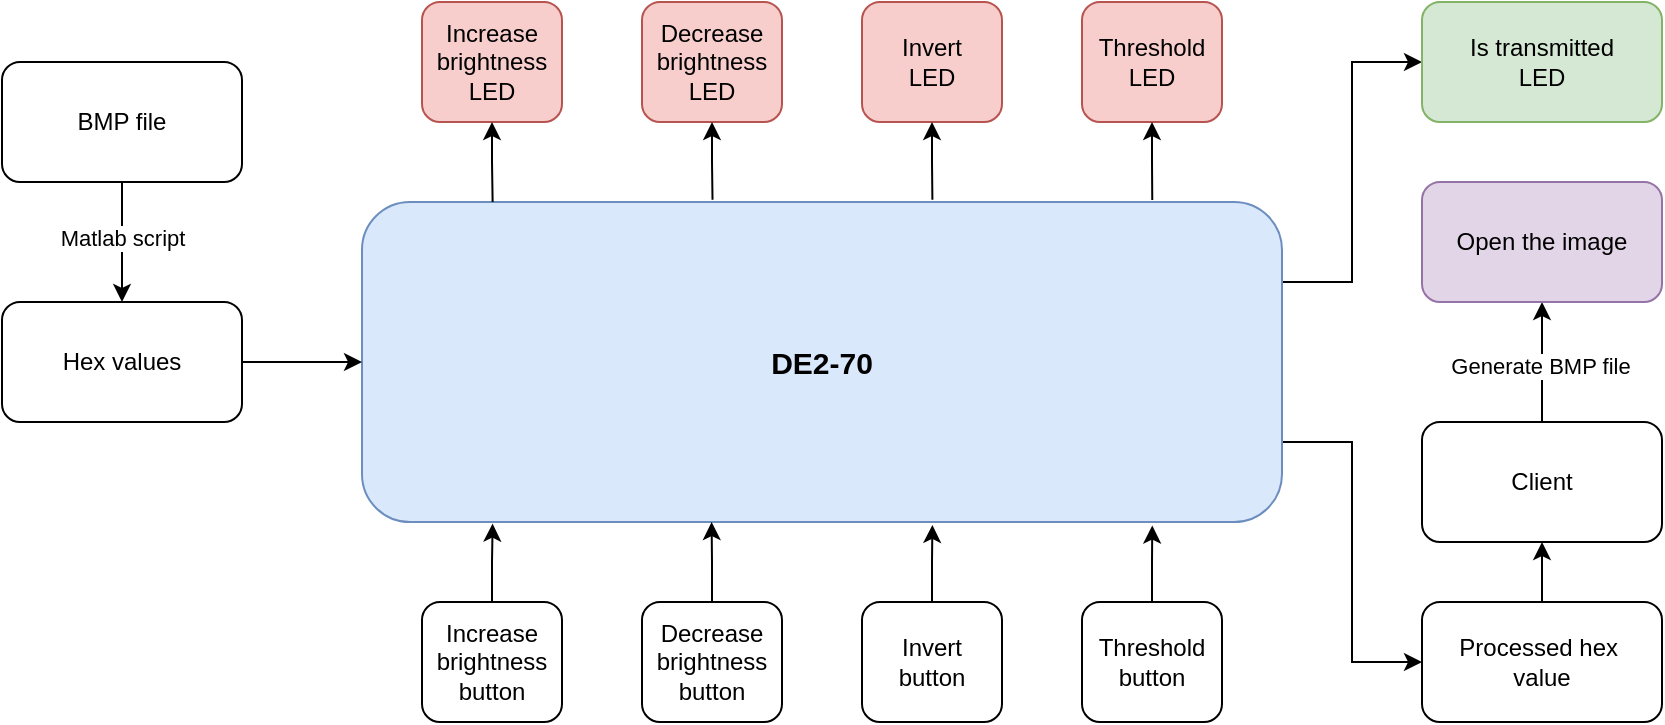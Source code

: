 <mxfile version="24.4.4" type="github">
  <diagram name="Page-1" id="Q5-XCbyxNqVeQDABKHqj">
    <mxGraphModel dx="959" dy="494" grid="1" gridSize="10" guides="1" tooltips="1" connect="1" arrows="1" fold="1" page="1" pageScale="1" pageWidth="850" pageHeight="1100" math="0" shadow="0">
      <root>
        <mxCell id="0" />
        <mxCell id="1" parent="0" />
        <mxCell id="nZX18deOuYAMsA4xDCGx-36" style="edgeStyle=orthogonalEdgeStyle;rounded=0;orthogonalLoop=1;jettySize=auto;html=1;entryX=0;entryY=0.5;entryDx=0;entryDy=0;" edge="1" parent="1" source="nZX18deOuYAMsA4xDCGx-1" target="nZX18deOuYAMsA4xDCGx-34">
          <mxGeometry relative="1" as="geometry">
            <Array as="points">
              <mxPoint x="855" y="300" />
              <mxPoint x="855" y="190" />
            </Array>
          </mxGeometry>
        </mxCell>
        <mxCell id="nZX18deOuYAMsA4xDCGx-37" style="edgeStyle=orthogonalEdgeStyle;rounded=0;orthogonalLoop=1;jettySize=auto;html=1;entryX=0;entryY=0.5;entryDx=0;entryDy=0;" edge="1" parent="1" source="nZX18deOuYAMsA4xDCGx-1" target="nZX18deOuYAMsA4xDCGx-25">
          <mxGeometry relative="1" as="geometry">
            <Array as="points">
              <mxPoint x="855" y="380" />
              <mxPoint x="855" y="490" />
            </Array>
          </mxGeometry>
        </mxCell>
        <mxCell id="nZX18deOuYAMsA4xDCGx-1" value="&lt;b&gt;&lt;font style=&quot;font-size: 15px;&quot;&gt;DE2-70&lt;/font&gt;&lt;/b&gt;" style="rounded=1;whiteSpace=wrap;html=1;fillColor=#dae8fc;strokeColor=#6c8ebf;" vertex="1" parent="1">
          <mxGeometry x="360" y="260" width="460" height="160" as="geometry" />
        </mxCell>
        <mxCell id="nZX18deOuYAMsA4xDCGx-5" value="" style="edgeStyle=orthogonalEdgeStyle;rounded=0;orthogonalLoop=1;jettySize=auto;html=1;" edge="1" parent="1" source="nZX18deOuYAMsA4xDCGx-2" target="nZX18deOuYAMsA4xDCGx-1">
          <mxGeometry relative="1" as="geometry" />
        </mxCell>
        <mxCell id="nZX18deOuYAMsA4xDCGx-2" value="Hex values" style="rounded=1;whiteSpace=wrap;html=1;" vertex="1" parent="1">
          <mxGeometry x="180" y="310" width="120" height="60" as="geometry" />
        </mxCell>
        <mxCell id="nZX18deOuYAMsA4xDCGx-4" value="" style="edgeStyle=orthogonalEdgeStyle;rounded=0;orthogonalLoop=1;jettySize=auto;html=1;" edge="1" parent="1" source="nZX18deOuYAMsA4xDCGx-3" target="nZX18deOuYAMsA4xDCGx-2">
          <mxGeometry relative="1" as="geometry" />
        </mxCell>
        <mxCell id="nZX18deOuYAMsA4xDCGx-33" value="Matlab script" style="edgeLabel;html=1;align=center;verticalAlign=middle;resizable=0;points=[];" vertex="1" connectable="0" parent="nZX18deOuYAMsA4xDCGx-4">
          <mxGeometry x="-0.076" relative="1" as="geometry">
            <mxPoint as="offset" />
          </mxGeometry>
        </mxCell>
        <mxCell id="nZX18deOuYAMsA4xDCGx-3" value="BMP file" style="rounded=1;whiteSpace=wrap;html=1;" vertex="1" parent="1">
          <mxGeometry x="180" y="190" width="120" height="60" as="geometry" />
        </mxCell>
        <mxCell id="nZX18deOuYAMsA4xDCGx-7" value="&lt;div&gt;Increase&lt;/div&gt;&lt;div&gt;brightness&lt;/div&gt;&lt;div&gt;button&lt;br&gt;&lt;/div&gt;" style="rounded=1;whiteSpace=wrap;html=1;" vertex="1" parent="1">
          <mxGeometry x="390" y="460" width="70" height="60" as="geometry" />
        </mxCell>
        <mxCell id="nZX18deOuYAMsA4xDCGx-8" value="&lt;div&gt;Decrease&lt;br&gt;&lt;/div&gt;&lt;div&gt;brightness&lt;/div&gt;&lt;div&gt;button&lt;br&gt;&lt;/div&gt;" style="rounded=1;whiteSpace=wrap;html=1;" vertex="1" parent="1">
          <mxGeometry x="500" y="460" width="70" height="60" as="geometry" />
        </mxCell>
        <mxCell id="nZX18deOuYAMsA4xDCGx-9" value="&lt;div&gt;Invert&lt;/div&gt;&lt;div&gt;button&lt;br&gt;&lt;/div&gt;" style="rounded=1;whiteSpace=wrap;html=1;" vertex="1" parent="1">
          <mxGeometry x="610" y="460" width="70" height="60" as="geometry" />
        </mxCell>
        <mxCell id="nZX18deOuYAMsA4xDCGx-10" value="&lt;div&gt;Threshold&lt;/div&gt;&lt;div&gt;button&lt;br&gt;&lt;/div&gt;" style="rounded=1;whiteSpace=wrap;html=1;" vertex="1" parent="1">
          <mxGeometry x="720" y="460" width="70" height="60" as="geometry" />
        </mxCell>
        <mxCell id="nZX18deOuYAMsA4xDCGx-13" style="edgeStyle=orthogonalEdgeStyle;rounded=0;orthogonalLoop=1;jettySize=auto;html=1;entryX=0.142;entryY=1.005;entryDx=0;entryDy=0;entryPerimeter=0;" edge="1" parent="1" source="nZX18deOuYAMsA4xDCGx-7" target="nZX18deOuYAMsA4xDCGx-1">
          <mxGeometry relative="1" as="geometry" />
        </mxCell>
        <mxCell id="nZX18deOuYAMsA4xDCGx-14" style="edgeStyle=orthogonalEdgeStyle;rounded=0;orthogonalLoop=1;jettySize=auto;html=1;entryX=0.38;entryY=1;entryDx=0;entryDy=0;entryPerimeter=0;" edge="1" parent="1" source="nZX18deOuYAMsA4xDCGx-8" target="nZX18deOuYAMsA4xDCGx-1">
          <mxGeometry relative="1" as="geometry" />
        </mxCell>
        <mxCell id="nZX18deOuYAMsA4xDCGx-15" style="edgeStyle=orthogonalEdgeStyle;rounded=0;orthogonalLoop=1;jettySize=auto;html=1;entryX=0.62;entryY=1.009;entryDx=0;entryDy=0;entryPerimeter=0;" edge="1" parent="1" source="nZX18deOuYAMsA4xDCGx-9" target="nZX18deOuYAMsA4xDCGx-1">
          <mxGeometry relative="1" as="geometry" />
        </mxCell>
        <mxCell id="nZX18deOuYAMsA4xDCGx-16" style="edgeStyle=orthogonalEdgeStyle;rounded=0;orthogonalLoop=1;jettySize=auto;html=1;entryX=0.859;entryY=1.011;entryDx=0;entryDy=0;entryPerimeter=0;" edge="1" parent="1" source="nZX18deOuYAMsA4xDCGx-10" target="nZX18deOuYAMsA4xDCGx-1">
          <mxGeometry relative="1" as="geometry" />
        </mxCell>
        <mxCell id="nZX18deOuYAMsA4xDCGx-17" value="&lt;div&gt;Increase&lt;/div&gt;&lt;div&gt;brightness&lt;/div&gt;&lt;div&gt;LED&lt;br&gt;&lt;/div&gt;" style="rounded=1;whiteSpace=wrap;html=1;fillColor=#f8cecc;strokeColor=#b85450;" vertex="1" parent="1">
          <mxGeometry x="390" y="160" width="70" height="60" as="geometry" />
        </mxCell>
        <mxCell id="nZX18deOuYAMsA4xDCGx-18" value="&lt;div&gt;Decrease&lt;/div&gt;&lt;div&gt;brightness&lt;br&gt;&lt;/div&gt;&lt;div&gt;LED&lt;br&gt;&lt;/div&gt;" style="rounded=1;whiteSpace=wrap;html=1;fillColor=#f8cecc;strokeColor=#b85450;" vertex="1" parent="1">
          <mxGeometry x="500" y="160" width="70" height="60" as="geometry" />
        </mxCell>
        <mxCell id="nZX18deOuYAMsA4xDCGx-19" value="&lt;div&gt;Invert&lt;br&gt;&lt;/div&gt;&lt;div&gt;LED&lt;br&gt;&lt;/div&gt;" style="rounded=1;whiteSpace=wrap;html=1;fillColor=#f8cecc;strokeColor=#b85450;" vertex="1" parent="1">
          <mxGeometry x="610" y="160" width="70" height="60" as="geometry" />
        </mxCell>
        <mxCell id="nZX18deOuYAMsA4xDCGx-20" value="Threshold&lt;div&gt;LED&lt;br&gt;&lt;/div&gt;" style="rounded=1;whiteSpace=wrap;html=1;fillColor=#f8cecc;strokeColor=#b85450;" vertex="1" parent="1">
          <mxGeometry x="720" y="160" width="70" height="60" as="geometry" />
        </mxCell>
        <mxCell id="nZX18deOuYAMsA4xDCGx-21" style="edgeStyle=orthogonalEdgeStyle;rounded=0;orthogonalLoop=1;jettySize=auto;html=1;entryX=0.142;entryY=0;entryDx=0;entryDy=0;entryPerimeter=0;endArrow=none;endFill=0;startArrow=classic;startFill=1;" edge="1" parent="1" source="nZX18deOuYAMsA4xDCGx-17" target="nZX18deOuYAMsA4xDCGx-1">
          <mxGeometry relative="1" as="geometry" />
        </mxCell>
        <mxCell id="nZX18deOuYAMsA4xDCGx-22" style="edgeStyle=orthogonalEdgeStyle;rounded=0;orthogonalLoop=1;jettySize=auto;html=1;entryX=0.381;entryY=-0.007;entryDx=0;entryDy=0;entryPerimeter=0;endArrow=none;endFill=0;startArrow=classic;startFill=1;" edge="1" parent="1" source="nZX18deOuYAMsA4xDCGx-18" target="nZX18deOuYAMsA4xDCGx-1">
          <mxGeometry relative="1" as="geometry" />
        </mxCell>
        <mxCell id="nZX18deOuYAMsA4xDCGx-23" style="edgeStyle=orthogonalEdgeStyle;rounded=0;orthogonalLoop=1;jettySize=auto;html=1;entryX=0.62;entryY=-0.007;entryDx=0;entryDy=0;entryPerimeter=0;endArrow=none;endFill=0;startArrow=classic;startFill=1;" edge="1" parent="1" source="nZX18deOuYAMsA4xDCGx-19" target="nZX18deOuYAMsA4xDCGx-1">
          <mxGeometry relative="1" as="geometry" />
        </mxCell>
        <mxCell id="nZX18deOuYAMsA4xDCGx-24" style="edgeStyle=orthogonalEdgeStyle;rounded=0;orthogonalLoop=1;jettySize=auto;html=1;entryX=0.859;entryY=-0.006;entryDx=0;entryDy=0;entryPerimeter=0;endArrow=none;endFill=0;startArrow=classic;startFill=1;" edge="1" parent="1" source="nZX18deOuYAMsA4xDCGx-20" target="nZX18deOuYAMsA4xDCGx-1">
          <mxGeometry relative="1" as="geometry" />
        </mxCell>
        <mxCell id="nZX18deOuYAMsA4xDCGx-29" value="" style="edgeStyle=orthogonalEdgeStyle;rounded=0;orthogonalLoop=1;jettySize=auto;html=1;" edge="1" parent="1" source="nZX18deOuYAMsA4xDCGx-25" target="nZX18deOuYAMsA4xDCGx-28">
          <mxGeometry relative="1" as="geometry" />
        </mxCell>
        <mxCell id="nZX18deOuYAMsA4xDCGx-25" value="&lt;div&gt;Processed hex&amp;nbsp;&lt;/div&gt;&lt;div&gt;value&lt;/div&gt;" style="rounded=1;whiteSpace=wrap;html=1;" vertex="1" parent="1">
          <mxGeometry x="890" y="460" width="120" height="60" as="geometry" />
        </mxCell>
        <mxCell id="nZX18deOuYAMsA4xDCGx-31" value="" style="edgeStyle=orthogonalEdgeStyle;rounded=0;orthogonalLoop=1;jettySize=auto;html=1;" edge="1" parent="1" source="nZX18deOuYAMsA4xDCGx-28" target="nZX18deOuYAMsA4xDCGx-30">
          <mxGeometry relative="1" as="geometry" />
        </mxCell>
        <mxCell id="nZX18deOuYAMsA4xDCGx-32" value="Generate BMP file" style="edgeLabel;html=1;align=center;verticalAlign=middle;resizable=0;points=[];" vertex="1" connectable="0" parent="nZX18deOuYAMsA4xDCGx-31">
          <mxGeometry x="-0.045" y="1" relative="1" as="geometry">
            <mxPoint as="offset" />
          </mxGeometry>
        </mxCell>
        <mxCell id="nZX18deOuYAMsA4xDCGx-28" value="Client" style="rounded=1;whiteSpace=wrap;html=1;" vertex="1" parent="1">
          <mxGeometry x="890" y="370" width="120" height="60" as="geometry" />
        </mxCell>
        <mxCell id="nZX18deOuYAMsA4xDCGx-30" value="Open the image" style="rounded=1;whiteSpace=wrap;html=1;fillColor=#e1d5e7;strokeColor=#9673a6;" vertex="1" parent="1">
          <mxGeometry x="890" y="250" width="120" height="60" as="geometry" />
        </mxCell>
        <mxCell id="nZX18deOuYAMsA4xDCGx-34" value="&lt;div&gt;Is transmitted&lt;/div&gt;&lt;div&gt;LED&lt;br&gt;&lt;/div&gt;" style="rounded=1;whiteSpace=wrap;html=1;fillColor=#d5e8d4;strokeColor=#82b366;" vertex="1" parent="1">
          <mxGeometry x="890" y="160" width="120" height="60" as="geometry" />
        </mxCell>
      </root>
    </mxGraphModel>
  </diagram>
</mxfile>
